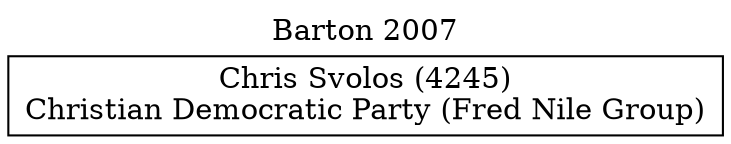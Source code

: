 // House preference flow
digraph "Chris Svolos (4245)_Barton_2007" {
	graph [label="Barton 2007" labelloc=t mclimit=10]
	node [shape=box]
	"Chris Svolos (4245)" [label="Chris Svolos (4245)
Christian Democratic Party (Fred Nile Group)"]
}
